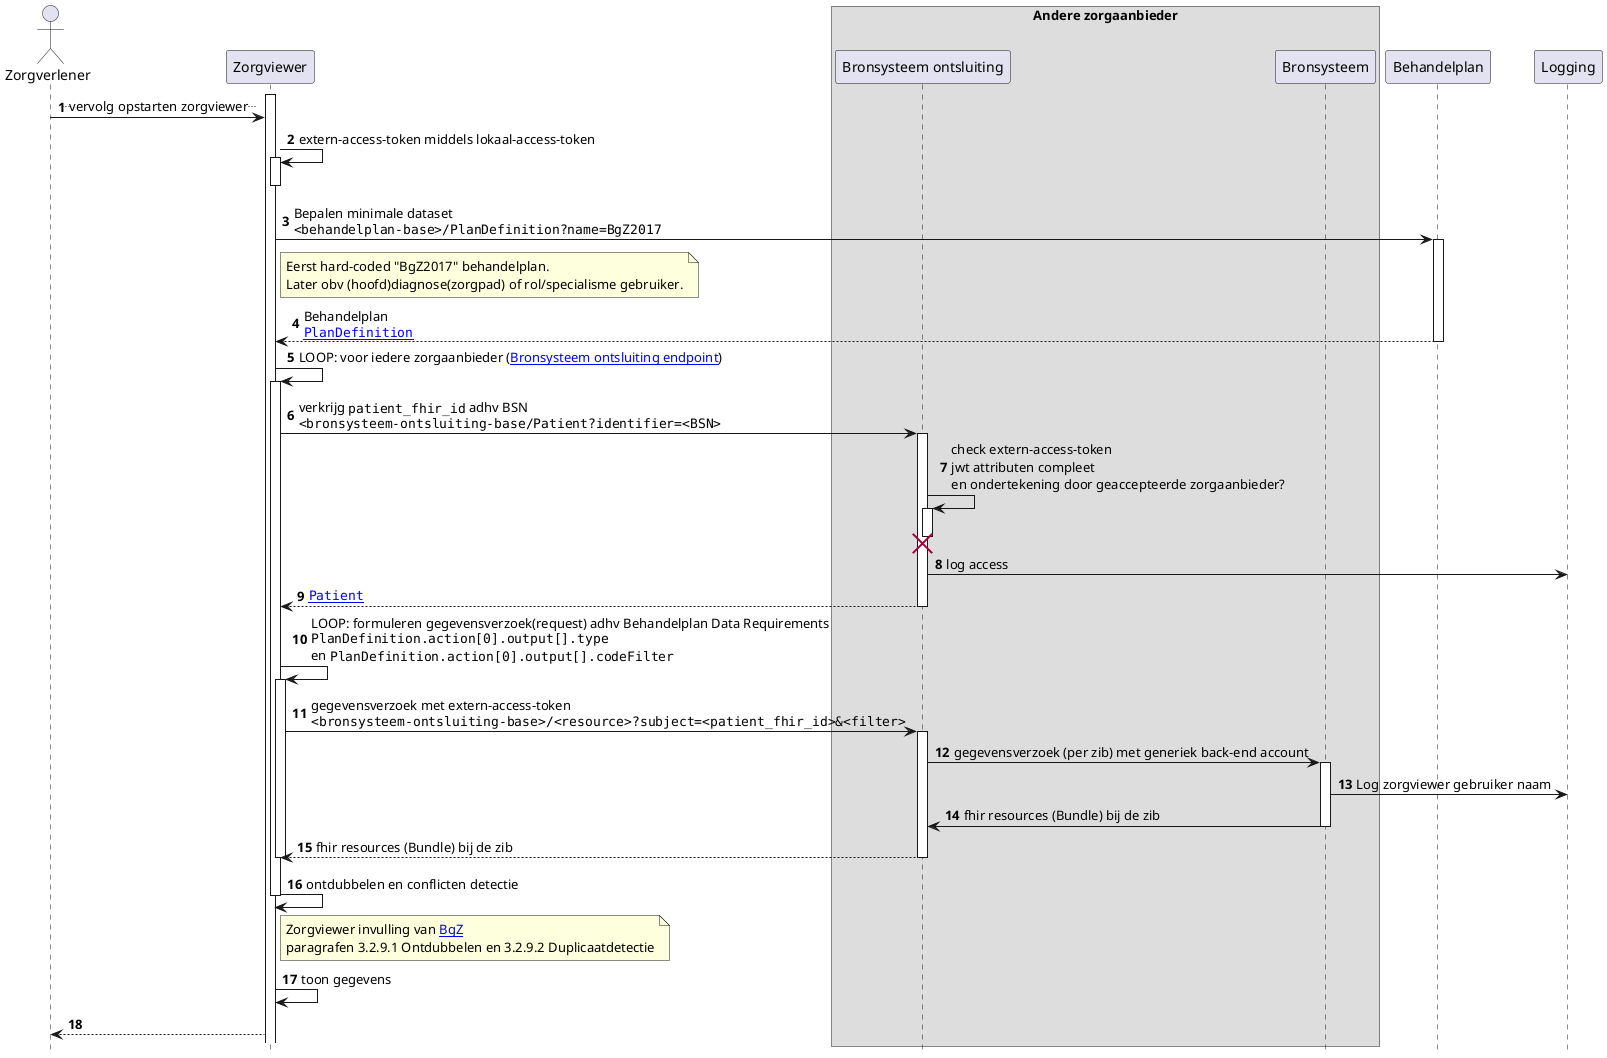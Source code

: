@startuml
hide footbox
autonumber

actor Zorgverlener
participant Zorgviewer
box "Andere zorgaanbieder"
participant "Bronsysteem ontsluiting" as Bron
participant Bronsysteem
end box
participant Behandelplan

activate Zorgviewer
Zorgverlener->Zorgviewer: ..vervolg opstarten zorgviewer..
Zorgviewer->Zorgviewer++: extern-access-token middels lokaal-access-token
deactivate Zorgviewer
Zorgviewer->Behandelplan: Bepalen minimale dataset\n""<behandelplan-base>/PlanDefinition?name=BgZ2017""
note right Zorgviewer
  Eerst hard-coded "BgZ2017" behandelplan.
  Later obv (hoofd)diagnose(zorgpad) of rol/specialisme gebruiker.
end note
activate Behandelplan
Behandelplan-->Zorgviewer: Behandelplan\n""[[StructureDefinition-PlanDefinition.html PlanDefinition]]""
deactivate Behandelplan
Zorgviewer->Zorgviewer: LOOP: voor iedere zorgaanbieder ([[Endpoint-UMCG.html Bronsysteem ontsluiting endpoint]])
activate Zorgviewer
Zorgviewer->Bron : verkrijg ""patient_fhir_id"" adhv BSN\n""<bronsysteem-ontsluiting-base/Patient?identifier=<BSN>""
activate Bron
Bron->Bron++ : check extern-access-token\njwt attributen compleet\nen ondertekening door geaccepteerde zorgaanbieder?
destroy Bron
Bron->Logging : log access
Bron-->Zorgviewer : ""[[StructureDefinition-Patient.html Patient]]""
deactivate Bron
Zorgviewer->Zorgviewer: LOOP: formuleren gegevensverzoek(request) adhv Behandelplan Data Requirements\n""PlanDefinition.action[0].output[].type""\nen ""PlanDefinition.action[0].output[].codeFilter""
activate Zorgviewer
Zorgviewer->Bron: gegevensverzoek met extern-access-token\n""<bronsysteem-ontsluiting-base>/<resource>?subject=<patient_fhir_id>&<filter>""
activate Bron
Bron->Bronsysteem : gegevensverzoek (per zib) met generiek back-end account
activate Bronsysteem
Bronsysteem->Logging : Log zorgviewer gebruiker naam
Bronsysteem->Bron: fhir resources (Bundle) bij de zib
deactivate Bronsysteem
Bron-->Zorgviewer: fhir resources (Bundle) bij de zib
deactivate Bron
deactivate Zorgviewer
Zorgviewer->Zorgviewer: ontdubbelen en conflicten detectie
note right of Zorgviewer
  Zorgviewer invulling van [[https://informatiestandaarden.nictiz.nl/wiki/BgZ:V1.0_BgZ_MSZ_Informatiestandaard BgZ]] 
  paragrafen 3.2.9.1 Ontdubbelen en 3.2.9.2 Duplicaatdetectie
end note
deactivate Zorgviewer

Zorgviewer->Zorgviewer: toon gegevens
Zorgviewer-->Zorgverlener

@enduml
